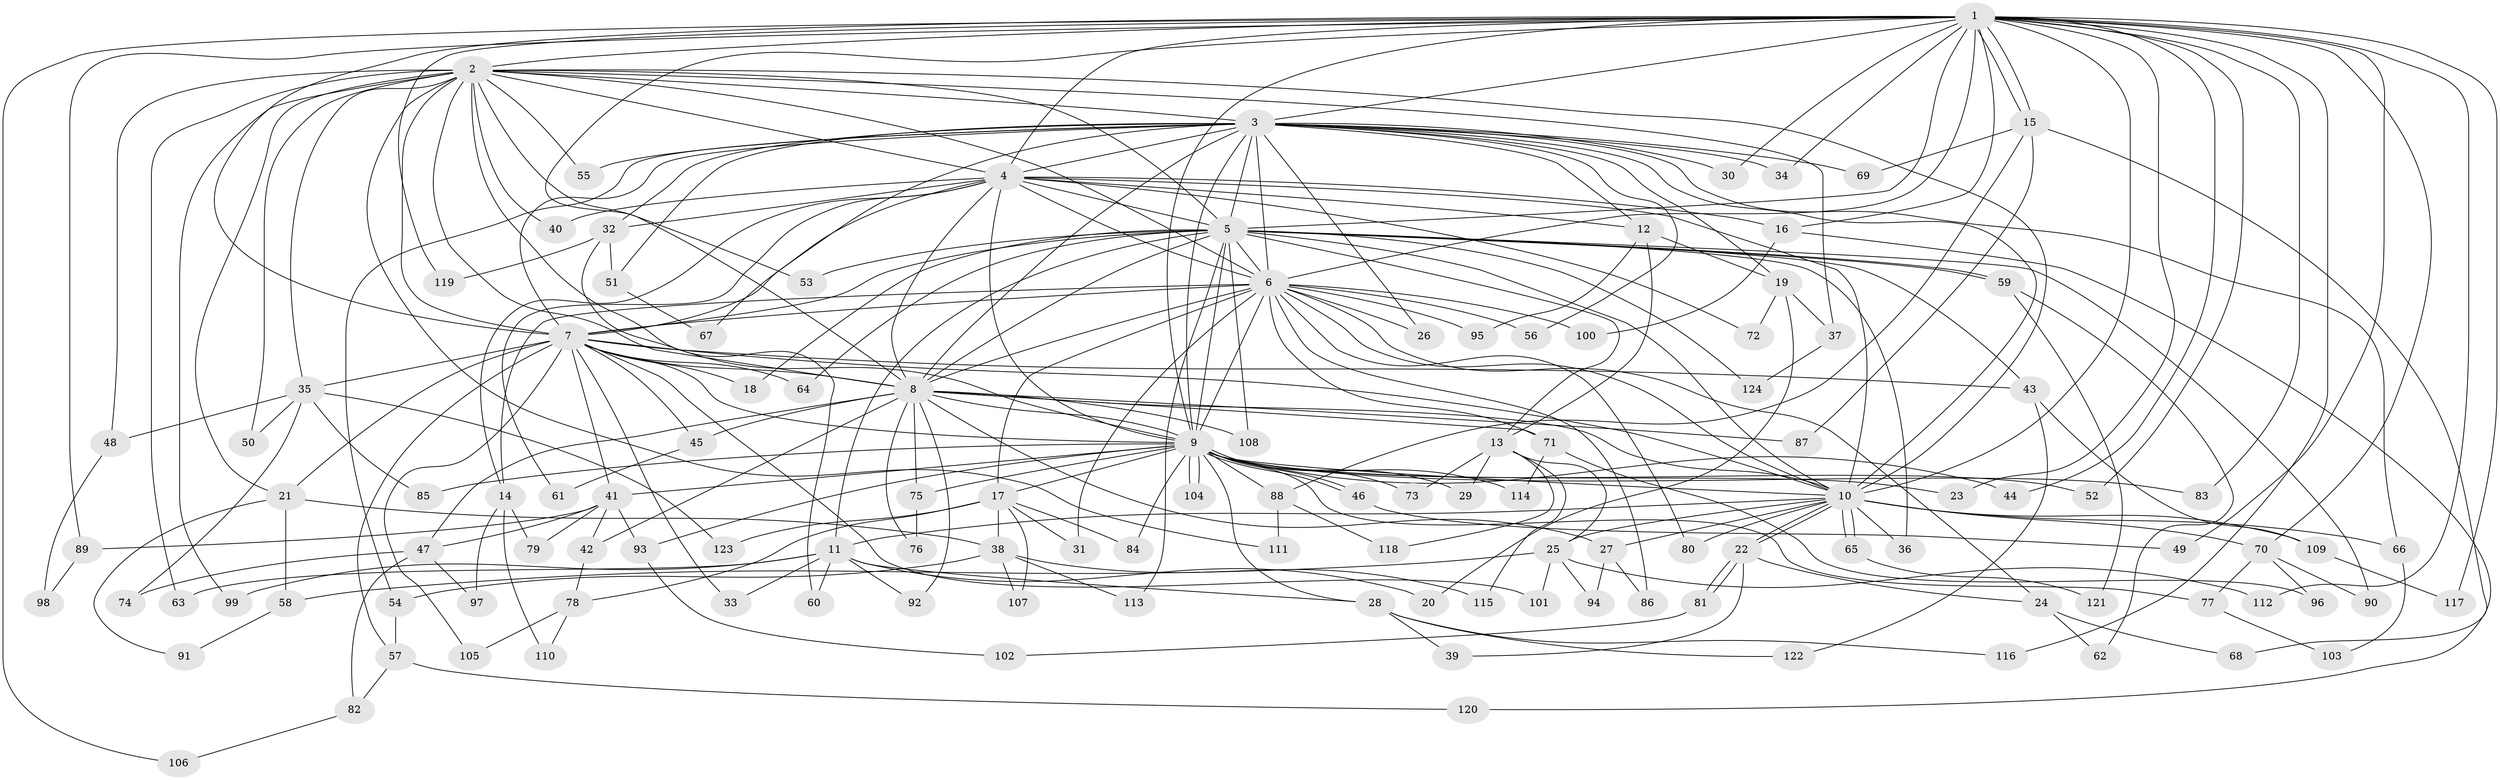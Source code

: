 // Generated by graph-tools (version 1.1) at 2025/10/02/27/25 16:10:57]
// undirected, 124 vertices, 273 edges
graph export_dot {
graph [start="1"]
  node [color=gray90,style=filled];
  1;
  2;
  3;
  4;
  5;
  6;
  7;
  8;
  9;
  10;
  11;
  12;
  13;
  14;
  15;
  16;
  17;
  18;
  19;
  20;
  21;
  22;
  23;
  24;
  25;
  26;
  27;
  28;
  29;
  30;
  31;
  32;
  33;
  34;
  35;
  36;
  37;
  38;
  39;
  40;
  41;
  42;
  43;
  44;
  45;
  46;
  47;
  48;
  49;
  50;
  51;
  52;
  53;
  54;
  55;
  56;
  57;
  58;
  59;
  60;
  61;
  62;
  63;
  64;
  65;
  66;
  67;
  68;
  69;
  70;
  71;
  72;
  73;
  74;
  75;
  76;
  77;
  78;
  79;
  80;
  81;
  82;
  83;
  84;
  85;
  86;
  87;
  88;
  89;
  90;
  91;
  92;
  93;
  94;
  95;
  96;
  97;
  98;
  99;
  100;
  101;
  102;
  103;
  104;
  105;
  106;
  107;
  108;
  109;
  110;
  111;
  112;
  113;
  114;
  115;
  116;
  117;
  118;
  119;
  120;
  121;
  122;
  123;
  124;
  1 -- 2;
  1 -- 3;
  1 -- 4;
  1 -- 5;
  1 -- 6;
  1 -- 7;
  1 -- 8;
  1 -- 9;
  1 -- 10;
  1 -- 15;
  1 -- 15;
  1 -- 16;
  1 -- 23;
  1 -- 30;
  1 -- 34;
  1 -- 44;
  1 -- 49;
  1 -- 52;
  1 -- 70;
  1 -- 83;
  1 -- 89;
  1 -- 106;
  1 -- 112;
  1 -- 116;
  1 -- 117;
  1 -- 119;
  2 -- 3;
  2 -- 4;
  2 -- 5;
  2 -- 6;
  2 -- 7;
  2 -- 8;
  2 -- 9;
  2 -- 10;
  2 -- 21;
  2 -- 35;
  2 -- 37;
  2 -- 40;
  2 -- 48;
  2 -- 50;
  2 -- 53;
  2 -- 55;
  2 -- 63;
  2 -- 99;
  2 -- 111;
  3 -- 4;
  3 -- 5;
  3 -- 6;
  3 -- 7;
  3 -- 8;
  3 -- 9;
  3 -- 10;
  3 -- 12;
  3 -- 19;
  3 -- 26;
  3 -- 30;
  3 -- 32;
  3 -- 34;
  3 -- 51;
  3 -- 54;
  3 -- 55;
  3 -- 56;
  3 -- 66;
  3 -- 67;
  3 -- 69;
  4 -- 5;
  4 -- 6;
  4 -- 7;
  4 -- 8;
  4 -- 9;
  4 -- 10;
  4 -- 12;
  4 -- 14;
  4 -- 16;
  4 -- 32;
  4 -- 40;
  4 -- 61;
  4 -- 72;
  5 -- 6;
  5 -- 7;
  5 -- 8;
  5 -- 9;
  5 -- 10;
  5 -- 11;
  5 -- 13;
  5 -- 18;
  5 -- 36;
  5 -- 43;
  5 -- 53;
  5 -- 59;
  5 -- 59;
  5 -- 64;
  5 -- 90;
  5 -- 108;
  5 -- 113;
  5 -- 124;
  6 -- 7;
  6 -- 8;
  6 -- 9;
  6 -- 10;
  6 -- 14;
  6 -- 17;
  6 -- 24;
  6 -- 26;
  6 -- 31;
  6 -- 56;
  6 -- 71;
  6 -- 80;
  6 -- 86;
  6 -- 95;
  6 -- 100;
  7 -- 8;
  7 -- 9;
  7 -- 10;
  7 -- 18;
  7 -- 21;
  7 -- 33;
  7 -- 35;
  7 -- 41;
  7 -- 43;
  7 -- 45;
  7 -- 57;
  7 -- 64;
  7 -- 101;
  7 -- 105;
  8 -- 9;
  8 -- 10;
  8 -- 27;
  8 -- 42;
  8 -- 45;
  8 -- 47;
  8 -- 71;
  8 -- 75;
  8 -- 76;
  8 -- 87;
  8 -- 92;
  8 -- 108;
  9 -- 10;
  9 -- 17;
  9 -- 23;
  9 -- 28;
  9 -- 29;
  9 -- 41;
  9 -- 44;
  9 -- 46;
  9 -- 46;
  9 -- 52;
  9 -- 73;
  9 -- 75;
  9 -- 77;
  9 -- 83;
  9 -- 84;
  9 -- 85;
  9 -- 88;
  9 -- 93;
  9 -- 104;
  9 -- 104;
  9 -- 114;
  10 -- 11;
  10 -- 22;
  10 -- 22;
  10 -- 25;
  10 -- 27;
  10 -- 36;
  10 -- 65;
  10 -- 65;
  10 -- 66;
  10 -- 70;
  10 -- 80;
  10 -- 109;
  11 -- 20;
  11 -- 28;
  11 -- 33;
  11 -- 60;
  11 -- 63;
  11 -- 92;
  11 -- 99;
  12 -- 13;
  12 -- 19;
  12 -- 95;
  13 -- 25;
  13 -- 29;
  13 -- 73;
  13 -- 115;
  13 -- 118;
  14 -- 79;
  14 -- 97;
  14 -- 110;
  15 -- 68;
  15 -- 69;
  15 -- 87;
  15 -- 88;
  16 -- 100;
  16 -- 120;
  17 -- 31;
  17 -- 38;
  17 -- 78;
  17 -- 84;
  17 -- 107;
  17 -- 123;
  19 -- 20;
  19 -- 37;
  19 -- 72;
  21 -- 38;
  21 -- 58;
  21 -- 91;
  22 -- 24;
  22 -- 39;
  22 -- 81;
  22 -- 81;
  24 -- 62;
  24 -- 68;
  25 -- 58;
  25 -- 94;
  25 -- 101;
  25 -- 112;
  27 -- 86;
  27 -- 94;
  28 -- 39;
  28 -- 116;
  28 -- 122;
  32 -- 51;
  32 -- 60;
  32 -- 119;
  35 -- 48;
  35 -- 50;
  35 -- 74;
  35 -- 85;
  35 -- 123;
  37 -- 124;
  38 -- 54;
  38 -- 107;
  38 -- 113;
  38 -- 115;
  41 -- 42;
  41 -- 47;
  41 -- 79;
  41 -- 89;
  41 -- 93;
  42 -- 78;
  43 -- 109;
  43 -- 122;
  45 -- 61;
  46 -- 49;
  47 -- 74;
  47 -- 82;
  47 -- 97;
  48 -- 98;
  51 -- 67;
  54 -- 57;
  57 -- 82;
  57 -- 120;
  58 -- 91;
  59 -- 62;
  59 -- 121;
  65 -- 121;
  66 -- 103;
  70 -- 77;
  70 -- 90;
  70 -- 96;
  71 -- 96;
  71 -- 114;
  75 -- 76;
  77 -- 103;
  78 -- 105;
  78 -- 110;
  81 -- 102;
  82 -- 106;
  88 -- 111;
  88 -- 118;
  89 -- 98;
  93 -- 102;
  109 -- 117;
}

